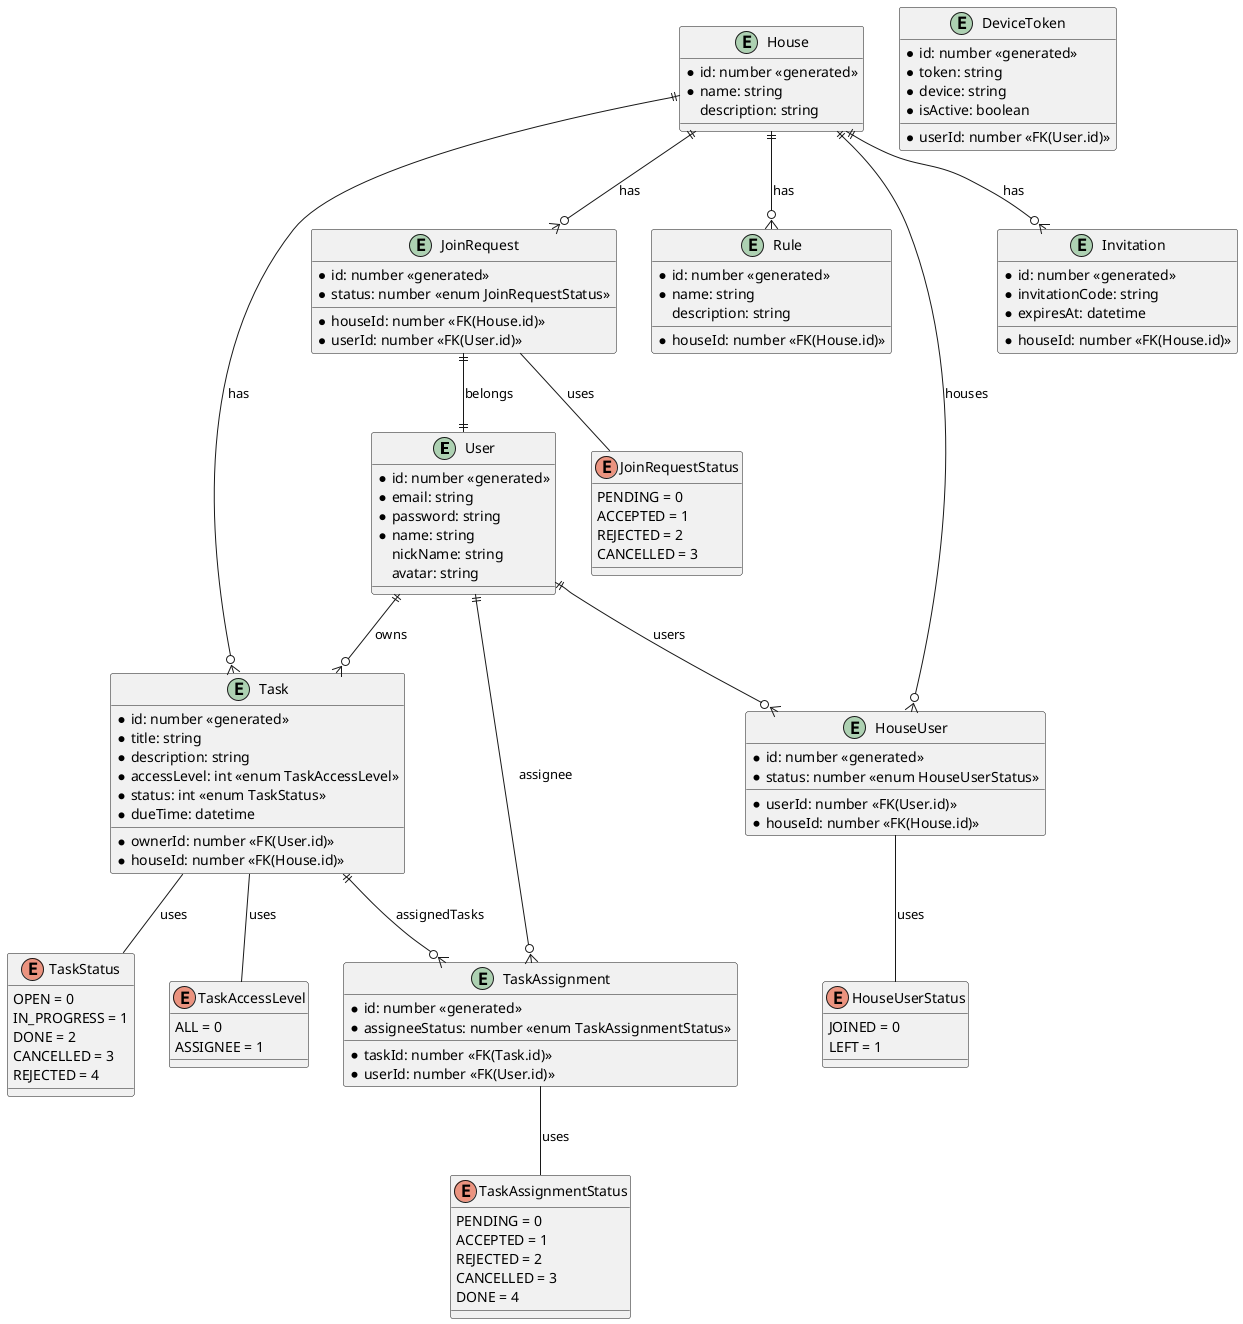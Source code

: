 @startuml database-structure

entity User {
  *id: number <<generated>>
  *email: string
  *password: string
  *name: string
  nickName: string
  avatar: string
}

entity Task {
  *id: number <<generated>>
  *ownerId: number <<FK(User.id)>>
  *title: string
  *description: string
  *accessLevel: int <<enum TaskAccessLevel>>
  *status: int <<enum TaskStatus>>
  *dueTime: datetime
  *houseId: number <<FK(House.id)>>
}

enum TaskAccessLevel {
  ALL = 0
  ASSIGNEE = 1
}

enum TaskStatus {
  OPEN = 0
  IN_PROGRESS = 1
  DONE = 2
  CANCELLED = 3
  REJECTED = 4
}

Task -- TaskAccessLevel : uses
Task -- TaskStatus : uses

entity TaskAssignment {
  *id: number <<generated>>
  *taskId: number <<FK(Task.id)>>
  *userId: number <<FK(User.id)>>
  *assigneeStatus: number <<enum TaskAssignmentStatus>>
}

enum TaskAssignmentStatus {
  PENDING = 0
  ACCEPTED = 1
  REJECTED = 2
  CANCELLED = 3
  DONE = 4
}

TaskAssignment -- TaskAssignmentStatus : uses

entity House {
  *id: number <<generated>>
  *name: string
  description: string
}

entity HouseUser {
  *id: number <<generated>>
  *userId: number <<FK(User.id)>>
  *houseId: number <<FK(House.id)>>
  *status: number <<enum HouseUserStatus>>
}

enum HouseUserStatus {
  JOINED = 0
  LEFT = 1
}

HouseUser -- HouseUserStatus : uses

entity Rule {
  *id: number <<generated>>
  *houseId: number <<FK(House.id)>>
  *name: string
  description: string
}

entity JoinRequest {
  *id: number <<generated>>
  *houseId: number <<FK(House.id)>>
  *userId: number <<FK(User.id)>>
  *status: number <<enum JoinRequestStatus>>
}

enum JoinRequestStatus {
  PENDING = 0
  ACCEPTED = 1
  REJECTED = 2
  CANCELLED = 3
}

JoinRequest -- JoinRequestStatus : uses

entity Invitation {
  *id: number <<generated>>
  *invitationCode: string
  *houseId: number <<FK(House.id)>>
  *expiresAt: datetime
}

entity DeviceToken {
  *id: number <<generated>>
  *token: string
  *device: string
  *userId: number <<FK(User.id)>>
  *isActive: boolean
}

User ||--o{ Task : owns
User ||--o{ TaskAssignment : assignee
Task ||--o{ TaskAssignment : assignedTasks
User ||--o{ HouseUser :users
House ||--o{ HouseUser :houses

House ||--o{ Rule : has
House ||--o{ Task : has
House ||--o{ JoinRequest : has
JoinRequest ||--|| User : belongs
House ||--o{ Invitation : has

@enduml
